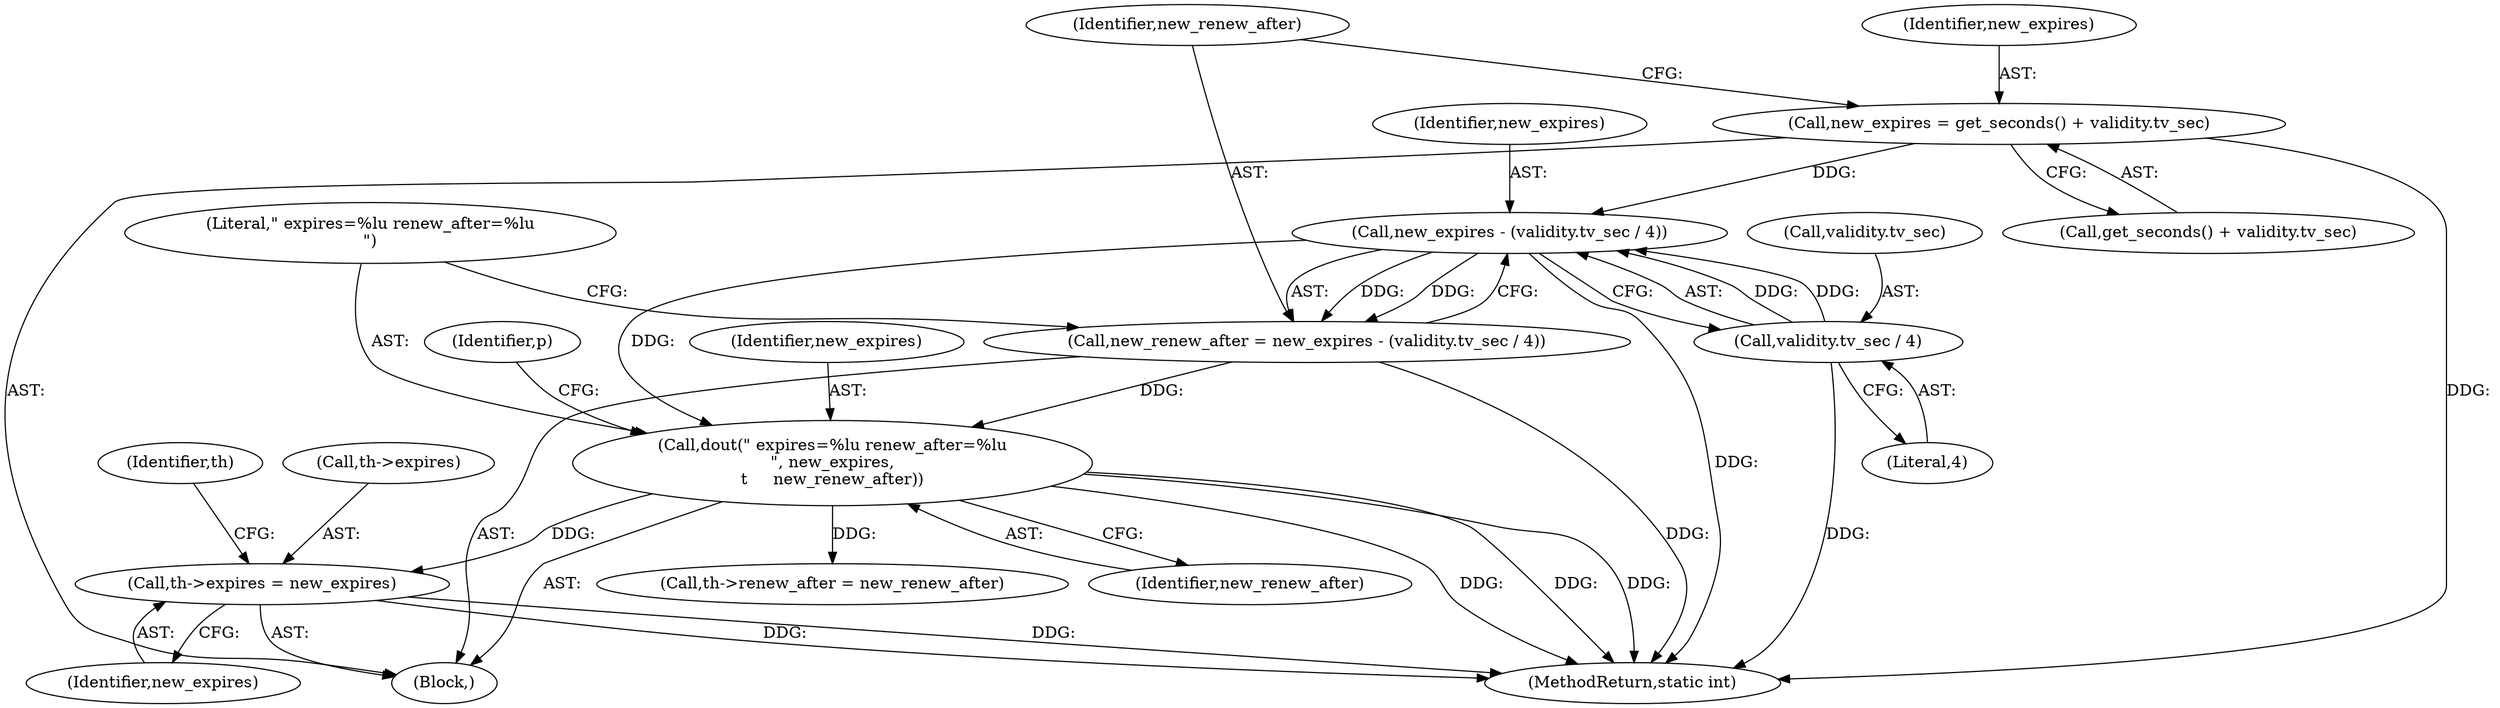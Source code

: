 digraph "0_linux_c27a3e4d667fdcad3db7b104f75659478e0c68d8_2@pointer" {
"1000416" [label="(Call,th->expires = new_expires)"];
"1000271" [label="(Call,dout(\" expires=%lu renew_after=%lu\n\", new_expires,\n\t     new_renew_after))"];
"1000264" [label="(Call,new_expires - (validity.tv_sec / 4))"];
"1000255" [label="(Call,new_expires = get_seconds() + validity.tv_sec)"];
"1000266" [label="(Call,validity.tv_sec / 4)"];
"1000262" [label="(Call,new_renew_after = new_expires - (validity.tv_sec / 4))"];
"1000265" [label="(Identifier,new_expires)"];
"1000274" [label="(Identifier,new_renew_after)"];
"1000463" [label="(MethodReturn,static int)"];
"1000267" [label="(Call,validity.tv_sec)"];
"1000421" [label="(Call,th->renew_after = new_renew_after)"];
"1000264" [label="(Call,new_expires - (validity.tv_sec / 4))"];
"1000110" [label="(Block,)"];
"1000266" [label="(Call,validity.tv_sec / 4)"];
"1000270" [label="(Literal,4)"];
"1000256" [label="(Identifier,new_expires)"];
"1000255" [label="(Call,new_expires = get_seconds() + validity.tv_sec)"];
"1000276" [label="(Identifier,p)"];
"1000262" [label="(Call,new_renew_after = new_expires - (validity.tv_sec / 4))"];
"1000257" [label="(Call,get_seconds() + validity.tv_sec)"];
"1000272" [label="(Literal,\" expires=%lu renew_after=%lu\n\")"];
"1000263" [label="(Identifier,new_renew_after)"];
"1000273" [label="(Identifier,new_expires)"];
"1000271" [label="(Call,dout(\" expires=%lu renew_after=%lu\n\", new_expires,\n\t     new_renew_after))"];
"1000423" [label="(Identifier,th)"];
"1000416" [label="(Call,th->expires = new_expires)"];
"1000420" [label="(Identifier,new_expires)"];
"1000417" [label="(Call,th->expires)"];
"1000416" -> "1000110"  [label="AST: "];
"1000416" -> "1000420"  [label="CFG: "];
"1000417" -> "1000416"  [label="AST: "];
"1000420" -> "1000416"  [label="AST: "];
"1000423" -> "1000416"  [label="CFG: "];
"1000416" -> "1000463"  [label="DDG: "];
"1000416" -> "1000463"  [label="DDG: "];
"1000271" -> "1000416"  [label="DDG: "];
"1000271" -> "1000110"  [label="AST: "];
"1000271" -> "1000274"  [label="CFG: "];
"1000272" -> "1000271"  [label="AST: "];
"1000273" -> "1000271"  [label="AST: "];
"1000274" -> "1000271"  [label="AST: "];
"1000276" -> "1000271"  [label="CFG: "];
"1000271" -> "1000463"  [label="DDG: "];
"1000271" -> "1000463"  [label="DDG: "];
"1000271" -> "1000463"  [label="DDG: "];
"1000264" -> "1000271"  [label="DDG: "];
"1000262" -> "1000271"  [label="DDG: "];
"1000271" -> "1000421"  [label="DDG: "];
"1000264" -> "1000262"  [label="AST: "];
"1000264" -> "1000266"  [label="CFG: "];
"1000265" -> "1000264"  [label="AST: "];
"1000266" -> "1000264"  [label="AST: "];
"1000262" -> "1000264"  [label="CFG: "];
"1000264" -> "1000463"  [label="DDG: "];
"1000264" -> "1000262"  [label="DDG: "];
"1000264" -> "1000262"  [label="DDG: "];
"1000255" -> "1000264"  [label="DDG: "];
"1000266" -> "1000264"  [label="DDG: "];
"1000266" -> "1000264"  [label="DDG: "];
"1000255" -> "1000110"  [label="AST: "];
"1000255" -> "1000257"  [label="CFG: "];
"1000256" -> "1000255"  [label="AST: "];
"1000257" -> "1000255"  [label="AST: "];
"1000263" -> "1000255"  [label="CFG: "];
"1000255" -> "1000463"  [label="DDG: "];
"1000266" -> "1000270"  [label="CFG: "];
"1000267" -> "1000266"  [label="AST: "];
"1000270" -> "1000266"  [label="AST: "];
"1000266" -> "1000463"  [label="DDG: "];
"1000262" -> "1000110"  [label="AST: "];
"1000263" -> "1000262"  [label="AST: "];
"1000272" -> "1000262"  [label="CFG: "];
"1000262" -> "1000463"  [label="DDG: "];
}
